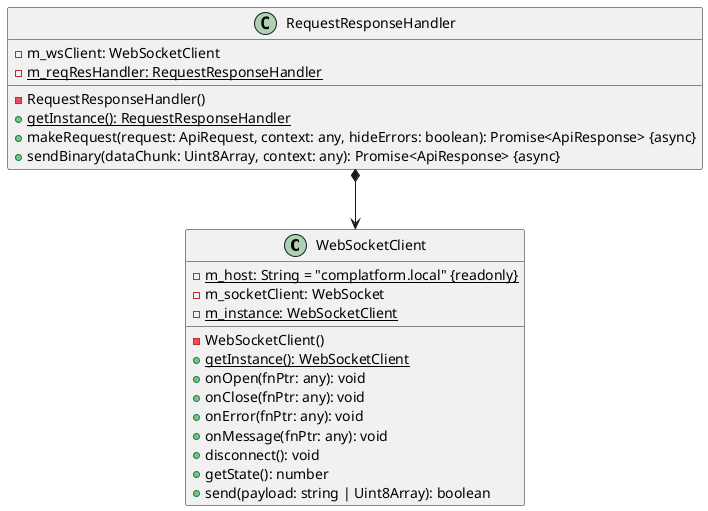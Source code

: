 @startuml
class WebSocketClient
{
    - {static} m_host: String = "complatform.local" {readonly}
    - m_socketClient: WebSocket
    - {static} m_instance: WebSocketClient
    - WebSocketClient()
    + {static} getInstance(): WebSocketClient
    + onOpen(fnPtr: any): void
    + onClose(fnPtr: any): void
    + onError(fnPtr: any): void
    + onMessage(fnPtr: any): void
    + disconnect(): void
    + getState(): number
    + send(payload: string | Uint8Array): boolean
}

class RequestResponseHandler
{
    - m_wsClient: WebSocketClient
    - {static} m_reqResHandler: RequestResponseHandler
    - RequestResponseHandler()
    + {static} getInstance(): RequestResponseHandler
    + makeRequest(request: ApiRequest, context: any, hideErrors: boolean): Promise<ApiResponse> {async}
    + sendBinary(dataChunk: Uint8Array, context: any): Promise<ApiResponse> {async}
}
RequestResponseHandler *--> WebSocketClient
@enduml
